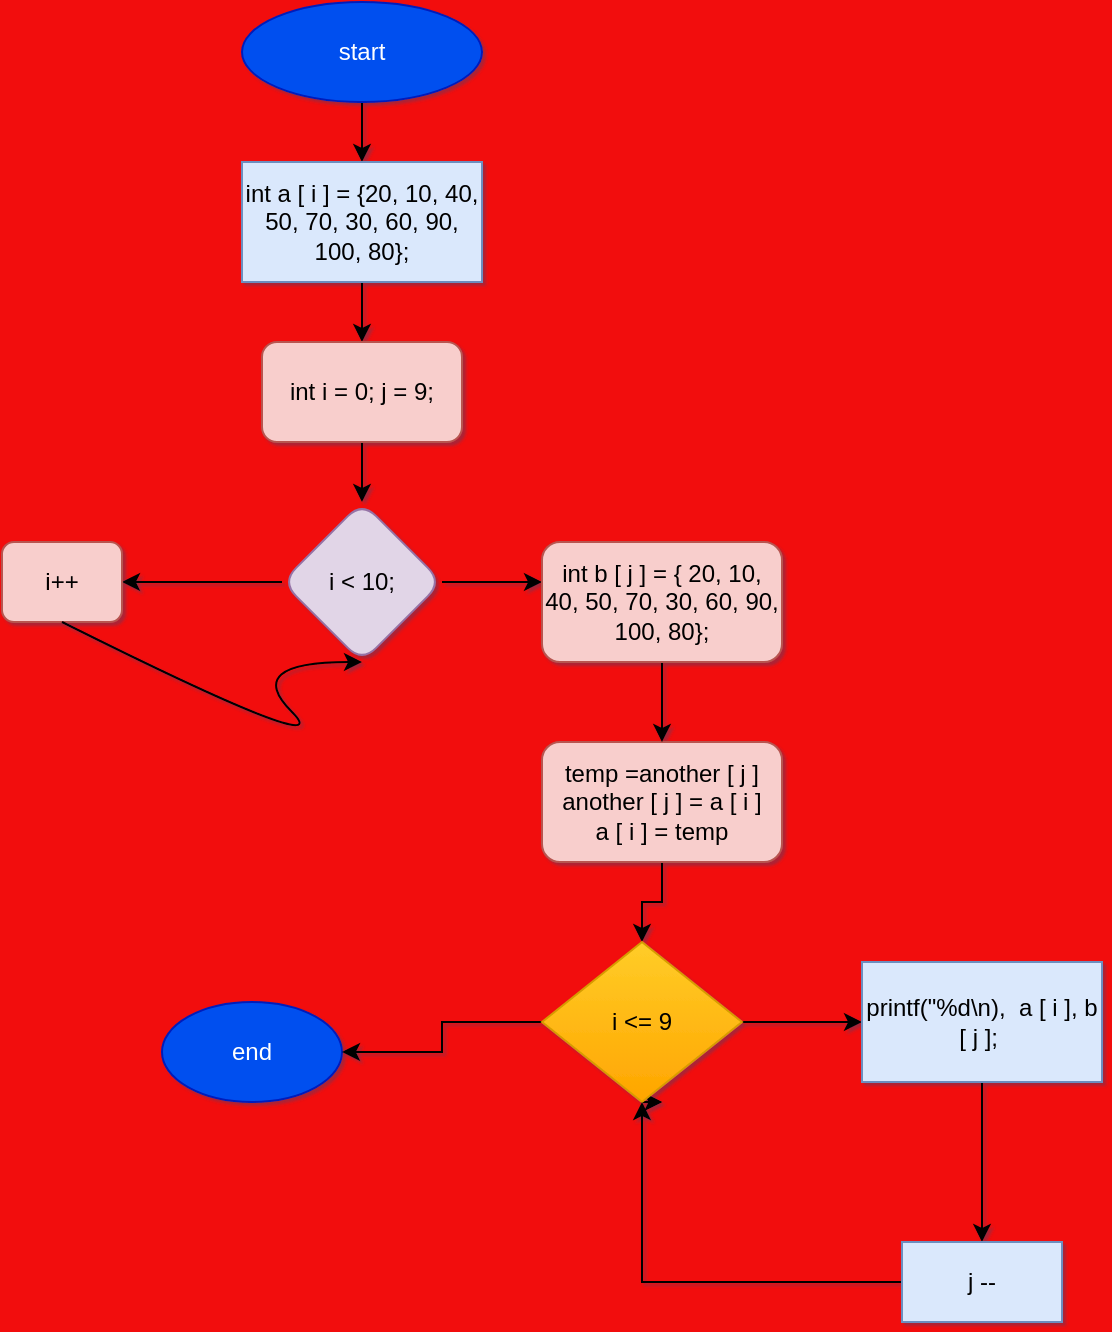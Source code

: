 <mxfile version="20.8.13" type="github">
  <diagram id="C5RBs43oDa-KdzZeNtuy" name="Page-1">
    <mxGraphModel dx="958" dy="545" grid="1" gridSize="10" guides="1" tooltips="1" connect="1" arrows="1" fold="1" page="1" pageScale="1" pageWidth="827" pageHeight="1169" background="#f20d0d" math="0" shadow="1">
      <root>
        <mxCell id="WIyWlLk6GJQsqaUBKTNV-0" />
        <mxCell id="WIyWlLk6GJQsqaUBKTNV-1" parent="WIyWlLk6GJQsqaUBKTNV-0" />
        <mxCell id="Cai_VWrJLXG1F-0td9_S-4" value="" style="edgeStyle=orthogonalEdgeStyle;rounded=0;orthogonalLoop=1;jettySize=auto;html=1;" edge="1" parent="WIyWlLk6GJQsqaUBKTNV-1" source="Cai_VWrJLXG1F-0td9_S-0" target="Cai_VWrJLXG1F-0td9_S-3">
          <mxGeometry relative="1" as="geometry" />
        </mxCell>
        <mxCell id="Cai_VWrJLXG1F-0td9_S-0" value="start" style="ellipse;whiteSpace=wrap;html=1;fillColor=#0050ef;fontColor=#ffffff;strokeColor=#001DBC;" vertex="1" parent="WIyWlLk6GJQsqaUBKTNV-1">
          <mxGeometry x="280" width="120" height="50" as="geometry" />
        </mxCell>
        <mxCell id="Cai_VWrJLXG1F-0td9_S-6" value="" style="edgeStyle=orthogonalEdgeStyle;rounded=0;orthogonalLoop=1;jettySize=auto;html=1;" edge="1" parent="WIyWlLk6GJQsqaUBKTNV-1" source="Cai_VWrJLXG1F-0td9_S-3">
          <mxGeometry relative="1" as="geometry">
            <mxPoint x="340" y="170" as="targetPoint" />
          </mxGeometry>
        </mxCell>
        <mxCell id="Cai_VWrJLXG1F-0td9_S-3" value="int a [ i ] = {20, 10, 40, 50, 70, 30, 60, 90, 100, 80};" style="whiteSpace=wrap;html=1;fillColor=#dae8fc;strokeColor=#6c8ebf;" vertex="1" parent="WIyWlLk6GJQsqaUBKTNV-1">
          <mxGeometry x="280" y="80" width="120" height="60" as="geometry" />
        </mxCell>
        <mxCell id="Cai_VWrJLXG1F-0td9_S-9" value="" style="edgeStyle=orthogonalEdgeStyle;rounded=0;orthogonalLoop=1;jettySize=auto;html=1;" edge="1" parent="WIyWlLk6GJQsqaUBKTNV-1" source="Cai_VWrJLXG1F-0td9_S-7" target="Cai_VWrJLXG1F-0td9_S-8">
          <mxGeometry relative="1" as="geometry" />
        </mxCell>
        <mxCell id="Cai_VWrJLXG1F-0td9_S-7" value="int i = 0; j = 9;" style="rounded=1;whiteSpace=wrap;html=1;fillColor=#f8cecc;strokeColor=#b85450;" vertex="1" parent="WIyWlLk6GJQsqaUBKTNV-1">
          <mxGeometry x="290" y="170" width="100" height="50" as="geometry" />
        </mxCell>
        <mxCell id="Cai_VWrJLXG1F-0td9_S-11" value="" style="edgeStyle=orthogonalEdgeStyle;rounded=0;orthogonalLoop=1;jettySize=auto;html=1;" edge="1" parent="WIyWlLk6GJQsqaUBKTNV-1" source="Cai_VWrJLXG1F-0td9_S-8">
          <mxGeometry relative="1" as="geometry">
            <mxPoint x="430" y="290" as="targetPoint" />
          </mxGeometry>
        </mxCell>
        <mxCell id="Cai_VWrJLXG1F-0td9_S-18" value="" style="edgeStyle=orthogonalEdgeStyle;rounded=0;orthogonalLoop=1;jettySize=auto;html=1;" edge="1" parent="WIyWlLk6GJQsqaUBKTNV-1" source="Cai_VWrJLXG1F-0td9_S-8">
          <mxGeometry relative="1" as="geometry">
            <mxPoint x="220" y="290" as="targetPoint" />
          </mxGeometry>
        </mxCell>
        <mxCell id="Cai_VWrJLXG1F-0td9_S-8" value="i &amp;lt; 10;" style="rhombus;whiteSpace=wrap;html=1;rounded=1;fillColor=#e1d5e7;strokeColor=#9673a6;" vertex="1" parent="WIyWlLk6GJQsqaUBKTNV-1">
          <mxGeometry x="300" y="250" width="80" height="80" as="geometry" />
        </mxCell>
        <mxCell id="Cai_VWrJLXG1F-0td9_S-36" value="" style="edgeStyle=orthogonalEdgeStyle;rounded=0;orthogonalLoop=1;jettySize=auto;html=1;" edge="1" parent="WIyWlLk6GJQsqaUBKTNV-1" source="Cai_VWrJLXG1F-0td9_S-12" target="Cai_VWrJLXG1F-0td9_S-35">
          <mxGeometry relative="1" as="geometry" />
        </mxCell>
        <mxCell id="Cai_VWrJLXG1F-0td9_S-12" value="temp =another [ j ]&lt;br&gt;another [ j ] = a [ i ]&lt;br&gt;a [ i ] = temp" style="whiteSpace=wrap;html=1;rounded=1;fillColor=#f8cecc;strokeColor=#b85450;" vertex="1" parent="WIyWlLk6GJQsqaUBKTNV-1">
          <mxGeometry x="430" y="370" width="120" height="60" as="geometry" />
        </mxCell>
        <mxCell id="Cai_VWrJLXG1F-0td9_S-19" value="end" style="ellipse;whiteSpace=wrap;html=1;fillColor=#0050ef;fontColor=#ffffff;strokeColor=#001DBC;" vertex="1" parent="WIyWlLk6GJQsqaUBKTNV-1">
          <mxGeometry x="240" y="500" width="90" height="50" as="geometry" />
        </mxCell>
        <mxCell id="Cai_VWrJLXG1F-0td9_S-30" value="" style="edgeStyle=orthogonalEdgeStyle;rounded=0;orthogonalLoop=1;jettySize=auto;html=1;" edge="1" parent="WIyWlLk6GJQsqaUBKTNV-1" source="Cai_VWrJLXG1F-0td9_S-27" target="Cai_VWrJLXG1F-0td9_S-12">
          <mxGeometry relative="1" as="geometry" />
        </mxCell>
        <mxCell id="Cai_VWrJLXG1F-0td9_S-27" value="int b [ j ] = { 20, 10, 40, 50, 70, 30, 60, 90, 100, 80};" style="rounded=1;whiteSpace=wrap;html=1;fillColor=#f8cecc;strokeColor=#b85450;" vertex="1" parent="WIyWlLk6GJQsqaUBKTNV-1">
          <mxGeometry x="430" y="270" width="120" height="60" as="geometry" />
        </mxCell>
        <mxCell id="Cai_VWrJLXG1F-0td9_S-28" value="i++" style="rounded=1;whiteSpace=wrap;html=1;fillColor=#f8cecc;strokeColor=#b85450;" vertex="1" parent="WIyWlLk6GJQsqaUBKTNV-1">
          <mxGeometry x="160" y="270" width="60" height="40" as="geometry" />
        </mxCell>
        <mxCell id="Cai_VWrJLXG1F-0td9_S-29" value="" style="curved=1;endArrow=classic;html=1;rounded=0;entryX=0.5;entryY=1;entryDx=0;entryDy=0;exitX=0.5;exitY=1;exitDx=0;exitDy=0;" edge="1" parent="WIyWlLk6GJQsqaUBKTNV-1" source="Cai_VWrJLXG1F-0td9_S-28" target="Cai_VWrJLXG1F-0td9_S-8">
          <mxGeometry width="50" height="50" relative="1" as="geometry">
            <mxPoint x="280" y="380" as="sourcePoint" />
            <mxPoint x="330" y="330" as="targetPoint" />
            <Array as="points">
              <mxPoint x="330" y="380" />
              <mxPoint x="280" y="330" />
            </Array>
          </mxGeometry>
        </mxCell>
        <mxCell id="Cai_VWrJLXG1F-0td9_S-38" value="" style="edgeStyle=orthogonalEdgeStyle;rounded=0;orthogonalLoop=1;jettySize=auto;html=1;" edge="1" parent="WIyWlLk6GJQsqaUBKTNV-1" source="Cai_VWrJLXG1F-0td9_S-35" target="Cai_VWrJLXG1F-0td9_S-37">
          <mxGeometry relative="1" as="geometry" />
        </mxCell>
        <mxCell id="Cai_VWrJLXG1F-0td9_S-42" style="edgeStyle=orthogonalEdgeStyle;rounded=0;orthogonalLoop=1;jettySize=auto;html=1;exitX=0.5;exitY=1;exitDx=0;exitDy=0;" edge="1" parent="WIyWlLk6GJQsqaUBKTNV-1" source="Cai_VWrJLXG1F-0td9_S-35">
          <mxGeometry relative="1" as="geometry">
            <mxPoint x="490.235" y="550.294" as="targetPoint" />
          </mxGeometry>
        </mxCell>
        <mxCell id="Cai_VWrJLXG1F-0td9_S-44" style="edgeStyle=orthogonalEdgeStyle;rounded=0;orthogonalLoop=1;jettySize=auto;html=1;exitX=0;exitY=0.5;exitDx=0;exitDy=0;entryX=1;entryY=0.5;entryDx=0;entryDy=0;" edge="1" parent="WIyWlLk6GJQsqaUBKTNV-1" source="Cai_VWrJLXG1F-0td9_S-35" target="Cai_VWrJLXG1F-0td9_S-19">
          <mxGeometry relative="1" as="geometry" />
        </mxCell>
        <mxCell id="Cai_VWrJLXG1F-0td9_S-35" value="i &amp;lt;= 9" style="rhombus;whiteSpace=wrap;html=1;fillColor=#ffcd28;strokeColor=#d79b00;gradientColor=#ffa500;" vertex="1" parent="WIyWlLk6GJQsqaUBKTNV-1">
          <mxGeometry x="430" y="470" width="100" height="80" as="geometry" />
        </mxCell>
        <mxCell id="Cai_VWrJLXG1F-0td9_S-40" value="" style="edgeStyle=orthogonalEdgeStyle;rounded=0;orthogonalLoop=1;jettySize=auto;html=1;" edge="1" parent="WIyWlLk6GJQsqaUBKTNV-1" source="Cai_VWrJLXG1F-0td9_S-37" target="Cai_VWrJLXG1F-0td9_S-39">
          <mxGeometry relative="1" as="geometry" />
        </mxCell>
        <mxCell id="Cai_VWrJLXG1F-0td9_S-37" value="printf(&quot;%d\n),&amp;nbsp; a [ i ], b [ j ];&amp;nbsp;" style="whiteSpace=wrap;html=1;fillColor=#dae8fc;strokeColor=#6c8ebf;" vertex="1" parent="WIyWlLk6GJQsqaUBKTNV-1">
          <mxGeometry x="590" y="480" width="120" height="60" as="geometry" />
        </mxCell>
        <mxCell id="Cai_VWrJLXG1F-0td9_S-43" style="edgeStyle=orthogonalEdgeStyle;rounded=0;orthogonalLoop=1;jettySize=auto;html=1;exitX=0;exitY=0.5;exitDx=0;exitDy=0;entryX=0.5;entryY=1;entryDx=0;entryDy=0;" edge="1" parent="WIyWlLk6GJQsqaUBKTNV-1" source="Cai_VWrJLXG1F-0td9_S-39" target="Cai_VWrJLXG1F-0td9_S-35">
          <mxGeometry relative="1" as="geometry">
            <mxPoint x="490" y="639.706" as="targetPoint" />
          </mxGeometry>
        </mxCell>
        <mxCell id="Cai_VWrJLXG1F-0td9_S-39" value="j --" style="whiteSpace=wrap;html=1;fillColor=#dae8fc;strokeColor=#6c8ebf;" vertex="1" parent="WIyWlLk6GJQsqaUBKTNV-1">
          <mxGeometry x="610" y="620" width="80" height="40" as="geometry" />
        </mxCell>
      </root>
    </mxGraphModel>
  </diagram>
</mxfile>
